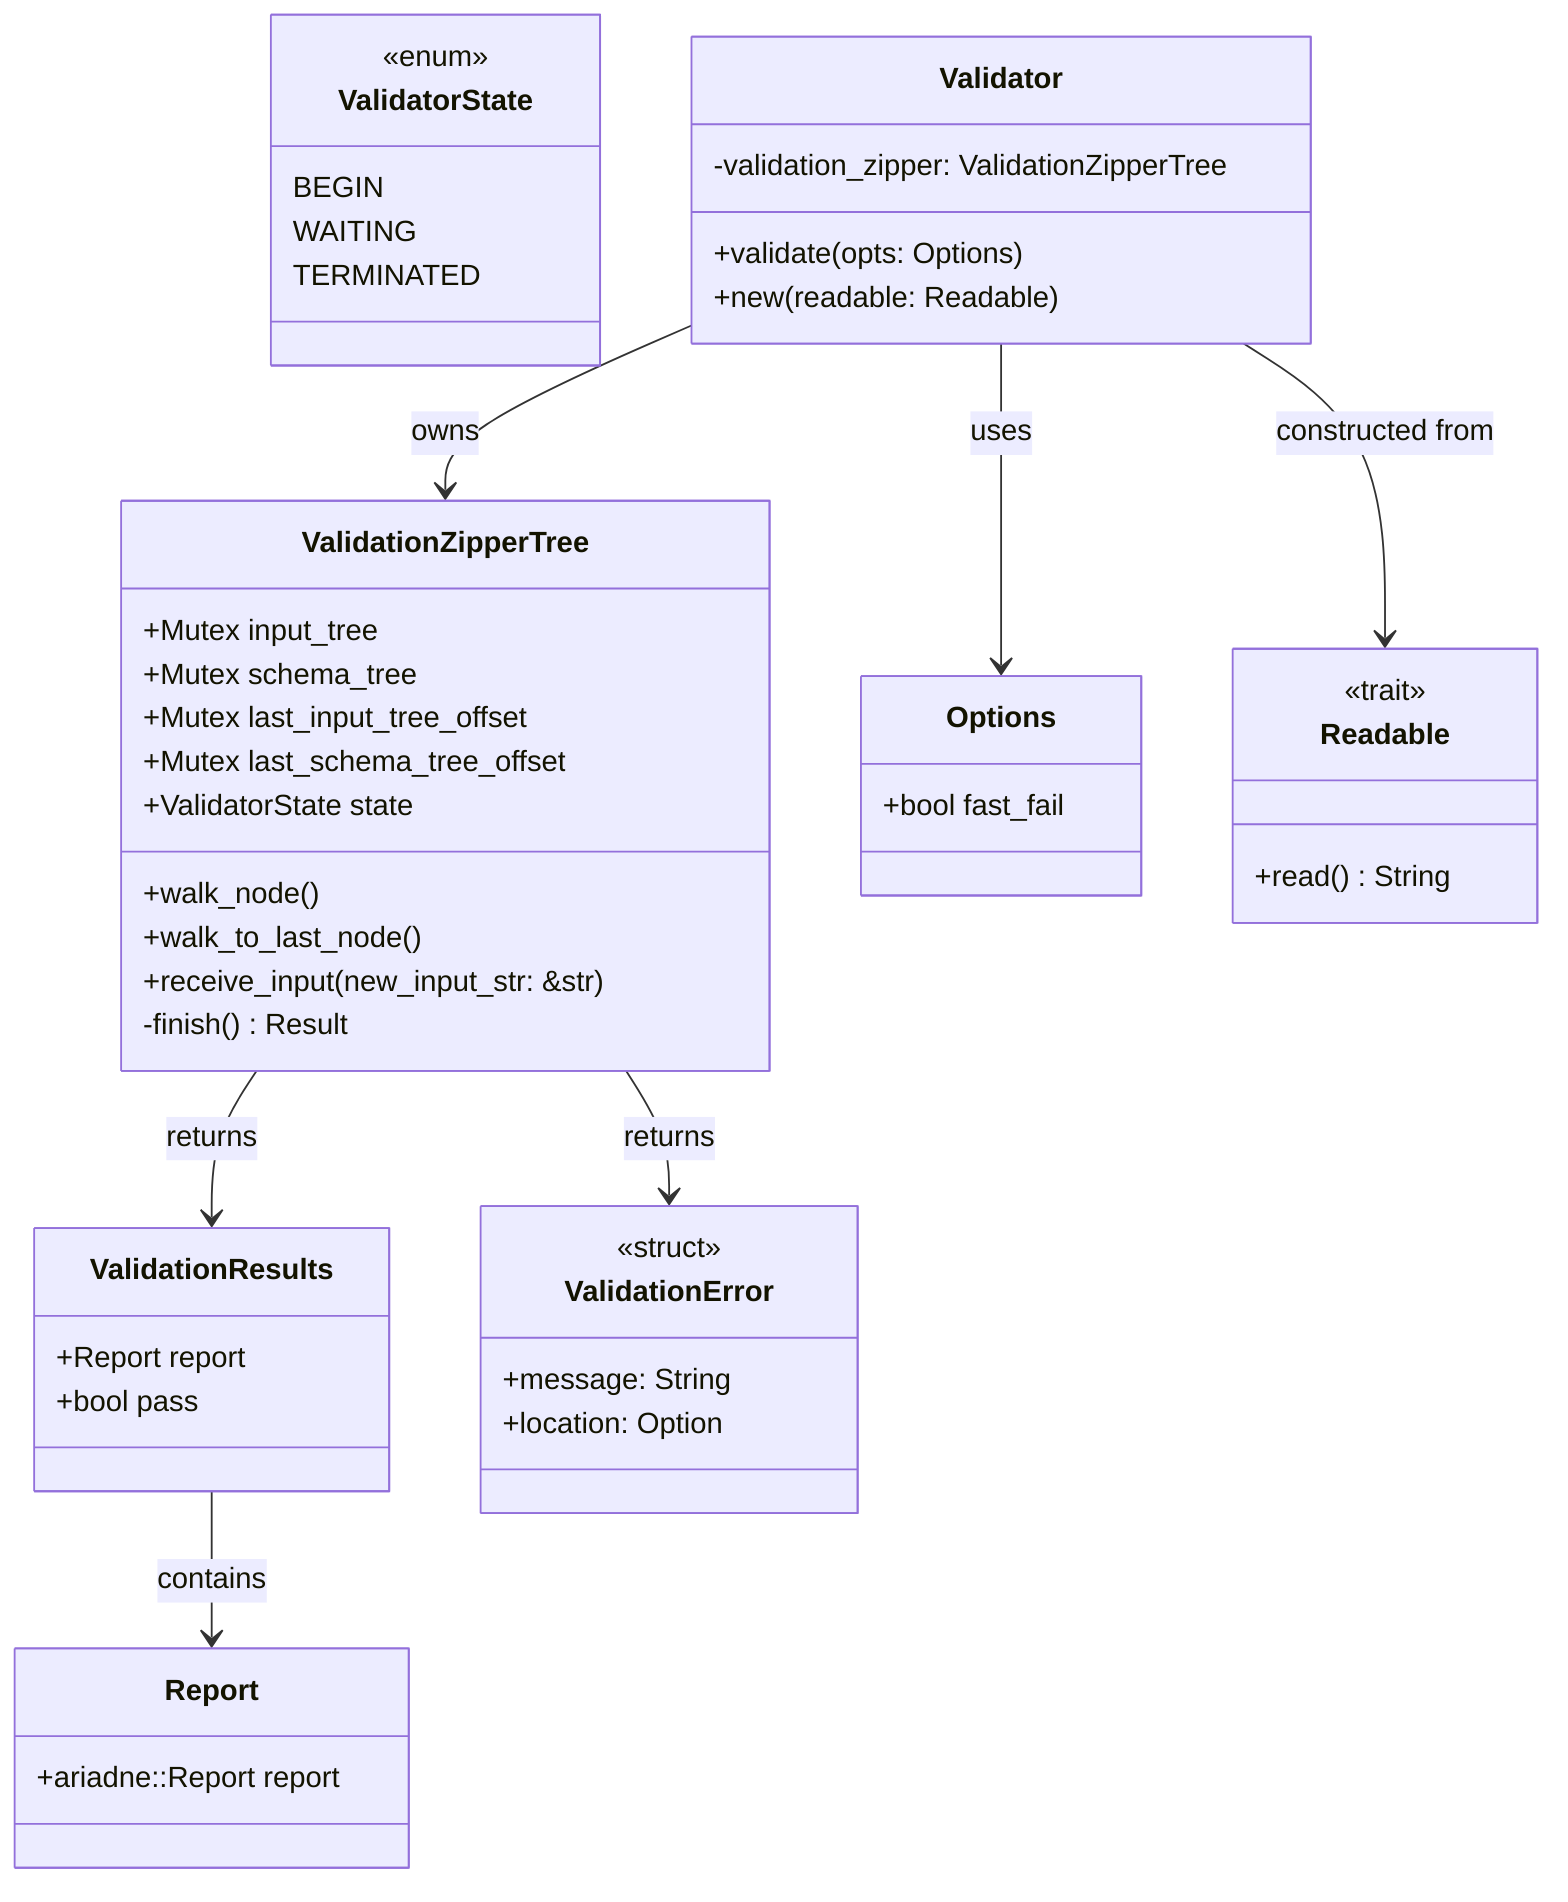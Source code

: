 classDiagram
    class ValidationZipperTree {
        +Mutex<Parser> input_tree
        +Mutex<Parser> schema_tree
        +Mutex<u32> last_input_tree_offset
        +Mutex<u32> last_schema_tree_offset
        +ValidatorState state
        +walk_node()
        +walk_to_last_node()
        +receive_input(new_input_str: &str)
        -finish() Result<ValidationResults, ValidationError>
    }

    class ValidatorState {
        <<enum>>
        BEGIN
        WAITING
        TERMINATED
    }

    class Validator {
        +validate(opts: Options)
        +new(readable: Readable)
        -validation_zipper: ValidationZipperTree
    }

    class Options {
        +bool fast_fail
    }

    class Readable {
        <<trait>>
        +read() String
    }

    class ValidationResults {
        +Report report
        +bool pass
    }

    class Report {
        +ariadne::Report report
    }

    class ValidationError {
        <<struct>>
        +message: String
        +location: Option<u32>
    }

    Validator --> ValidationZipperTree : owns
    Validator --> Options : uses
    Validator --> Readable : constructed from
    ValidationZipperTree --> ValidationResults : returns
    ValidationZipperTree --> ValidationError : returns
    ValidationResults --> `Report` : contains